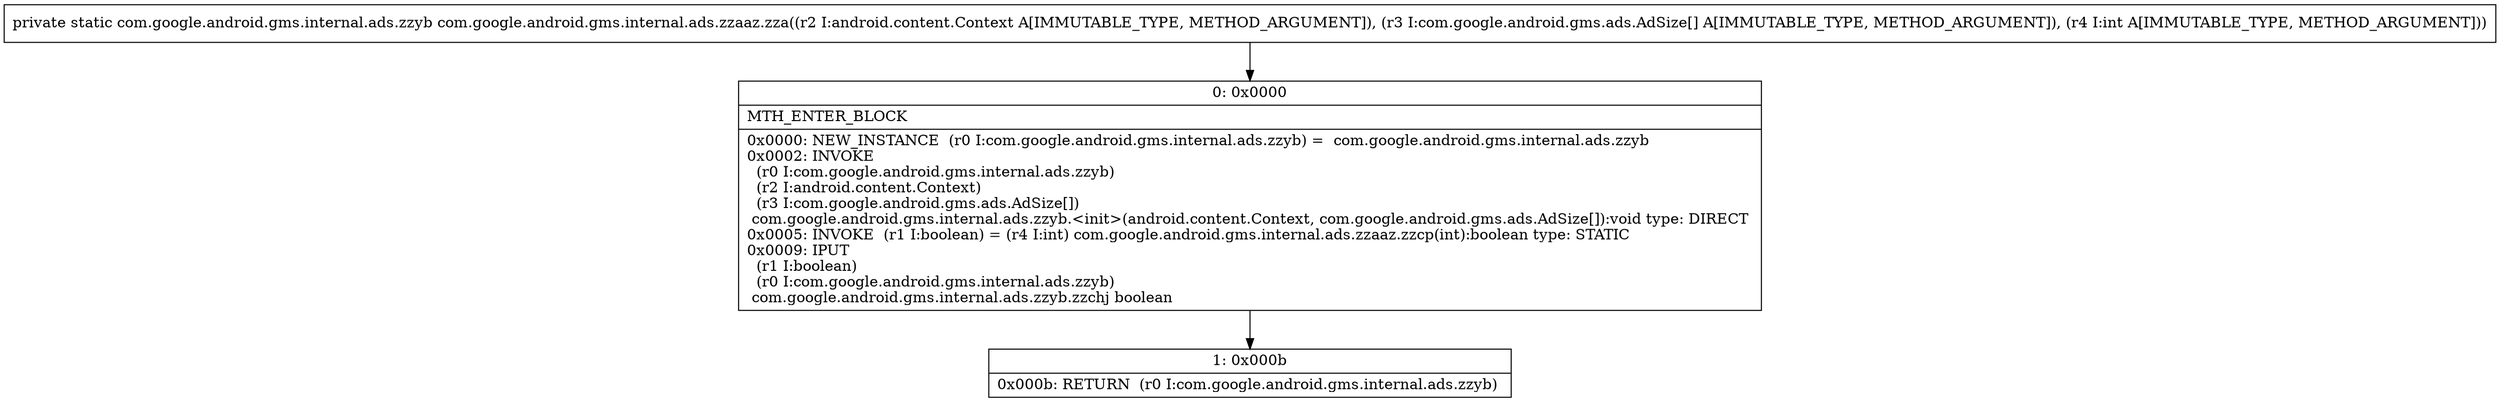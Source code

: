 digraph "CFG forcom.google.android.gms.internal.ads.zzaaz.zza(Landroid\/content\/Context;[Lcom\/google\/android\/gms\/ads\/AdSize;I)Lcom\/google\/android\/gms\/internal\/ads\/zzyb;" {
Node_0 [shape=record,label="{0\:\ 0x0000|MTH_ENTER_BLOCK\l|0x0000: NEW_INSTANCE  (r0 I:com.google.android.gms.internal.ads.zzyb) =  com.google.android.gms.internal.ads.zzyb \l0x0002: INVOKE  \l  (r0 I:com.google.android.gms.internal.ads.zzyb)\l  (r2 I:android.content.Context)\l  (r3 I:com.google.android.gms.ads.AdSize[])\l com.google.android.gms.internal.ads.zzyb.\<init\>(android.content.Context, com.google.android.gms.ads.AdSize[]):void type: DIRECT \l0x0005: INVOKE  (r1 I:boolean) = (r4 I:int) com.google.android.gms.internal.ads.zzaaz.zzcp(int):boolean type: STATIC \l0x0009: IPUT  \l  (r1 I:boolean)\l  (r0 I:com.google.android.gms.internal.ads.zzyb)\l com.google.android.gms.internal.ads.zzyb.zzchj boolean \l}"];
Node_1 [shape=record,label="{1\:\ 0x000b|0x000b: RETURN  (r0 I:com.google.android.gms.internal.ads.zzyb) \l}"];
MethodNode[shape=record,label="{private static com.google.android.gms.internal.ads.zzyb com.google.android.gms.internal.ads.zzaaz.zza((r2 I:android.content.Context A[IMMUTABLE_TYPE, METHOD_ARGUMENT]), (r3 I:com.google.android.gms.ads.AdSize[] A[IMMUTABLE_TYPE, METHOD_ARGUMENT]), (r4 I:int A[IMMUTABLE_TYPE, METHOD_ARGUMENT])) }"];
MethodNode -> Node_0;
Node_0 -> Node_1;
}

